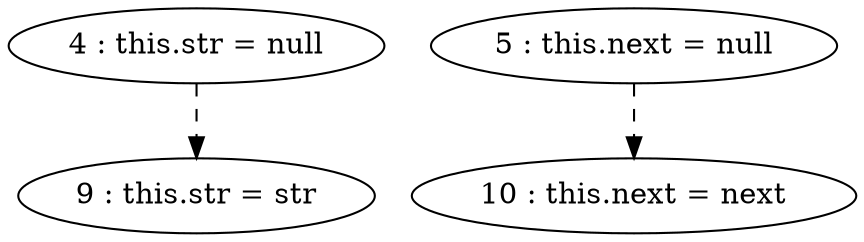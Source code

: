 digraph G {
"4 : this.str = null"
"4 : this.str = null" -> "9 : this.str = str" [style=dashed]
"5 : this.next = null"
"5 : this.next = null" -> "10 : this.next = next" [style=dashed]
"9 : this.str = str"
"10 : this.next = next"
}